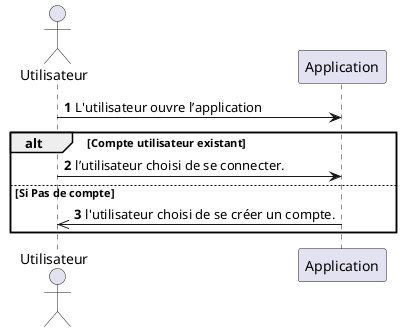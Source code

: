 @startuml
Autonumber
Actor Utilisateur As U
Participant Application As A
U -> A : L'utilisateur ouvre l’application
Alt Compte utilisateur existant
U -> A : l’utilisateur choisi de se connecter.
Else Si Pas de compte
A ->> U : l'utilisateur choisi de se créer un compte.
end
@enduml
